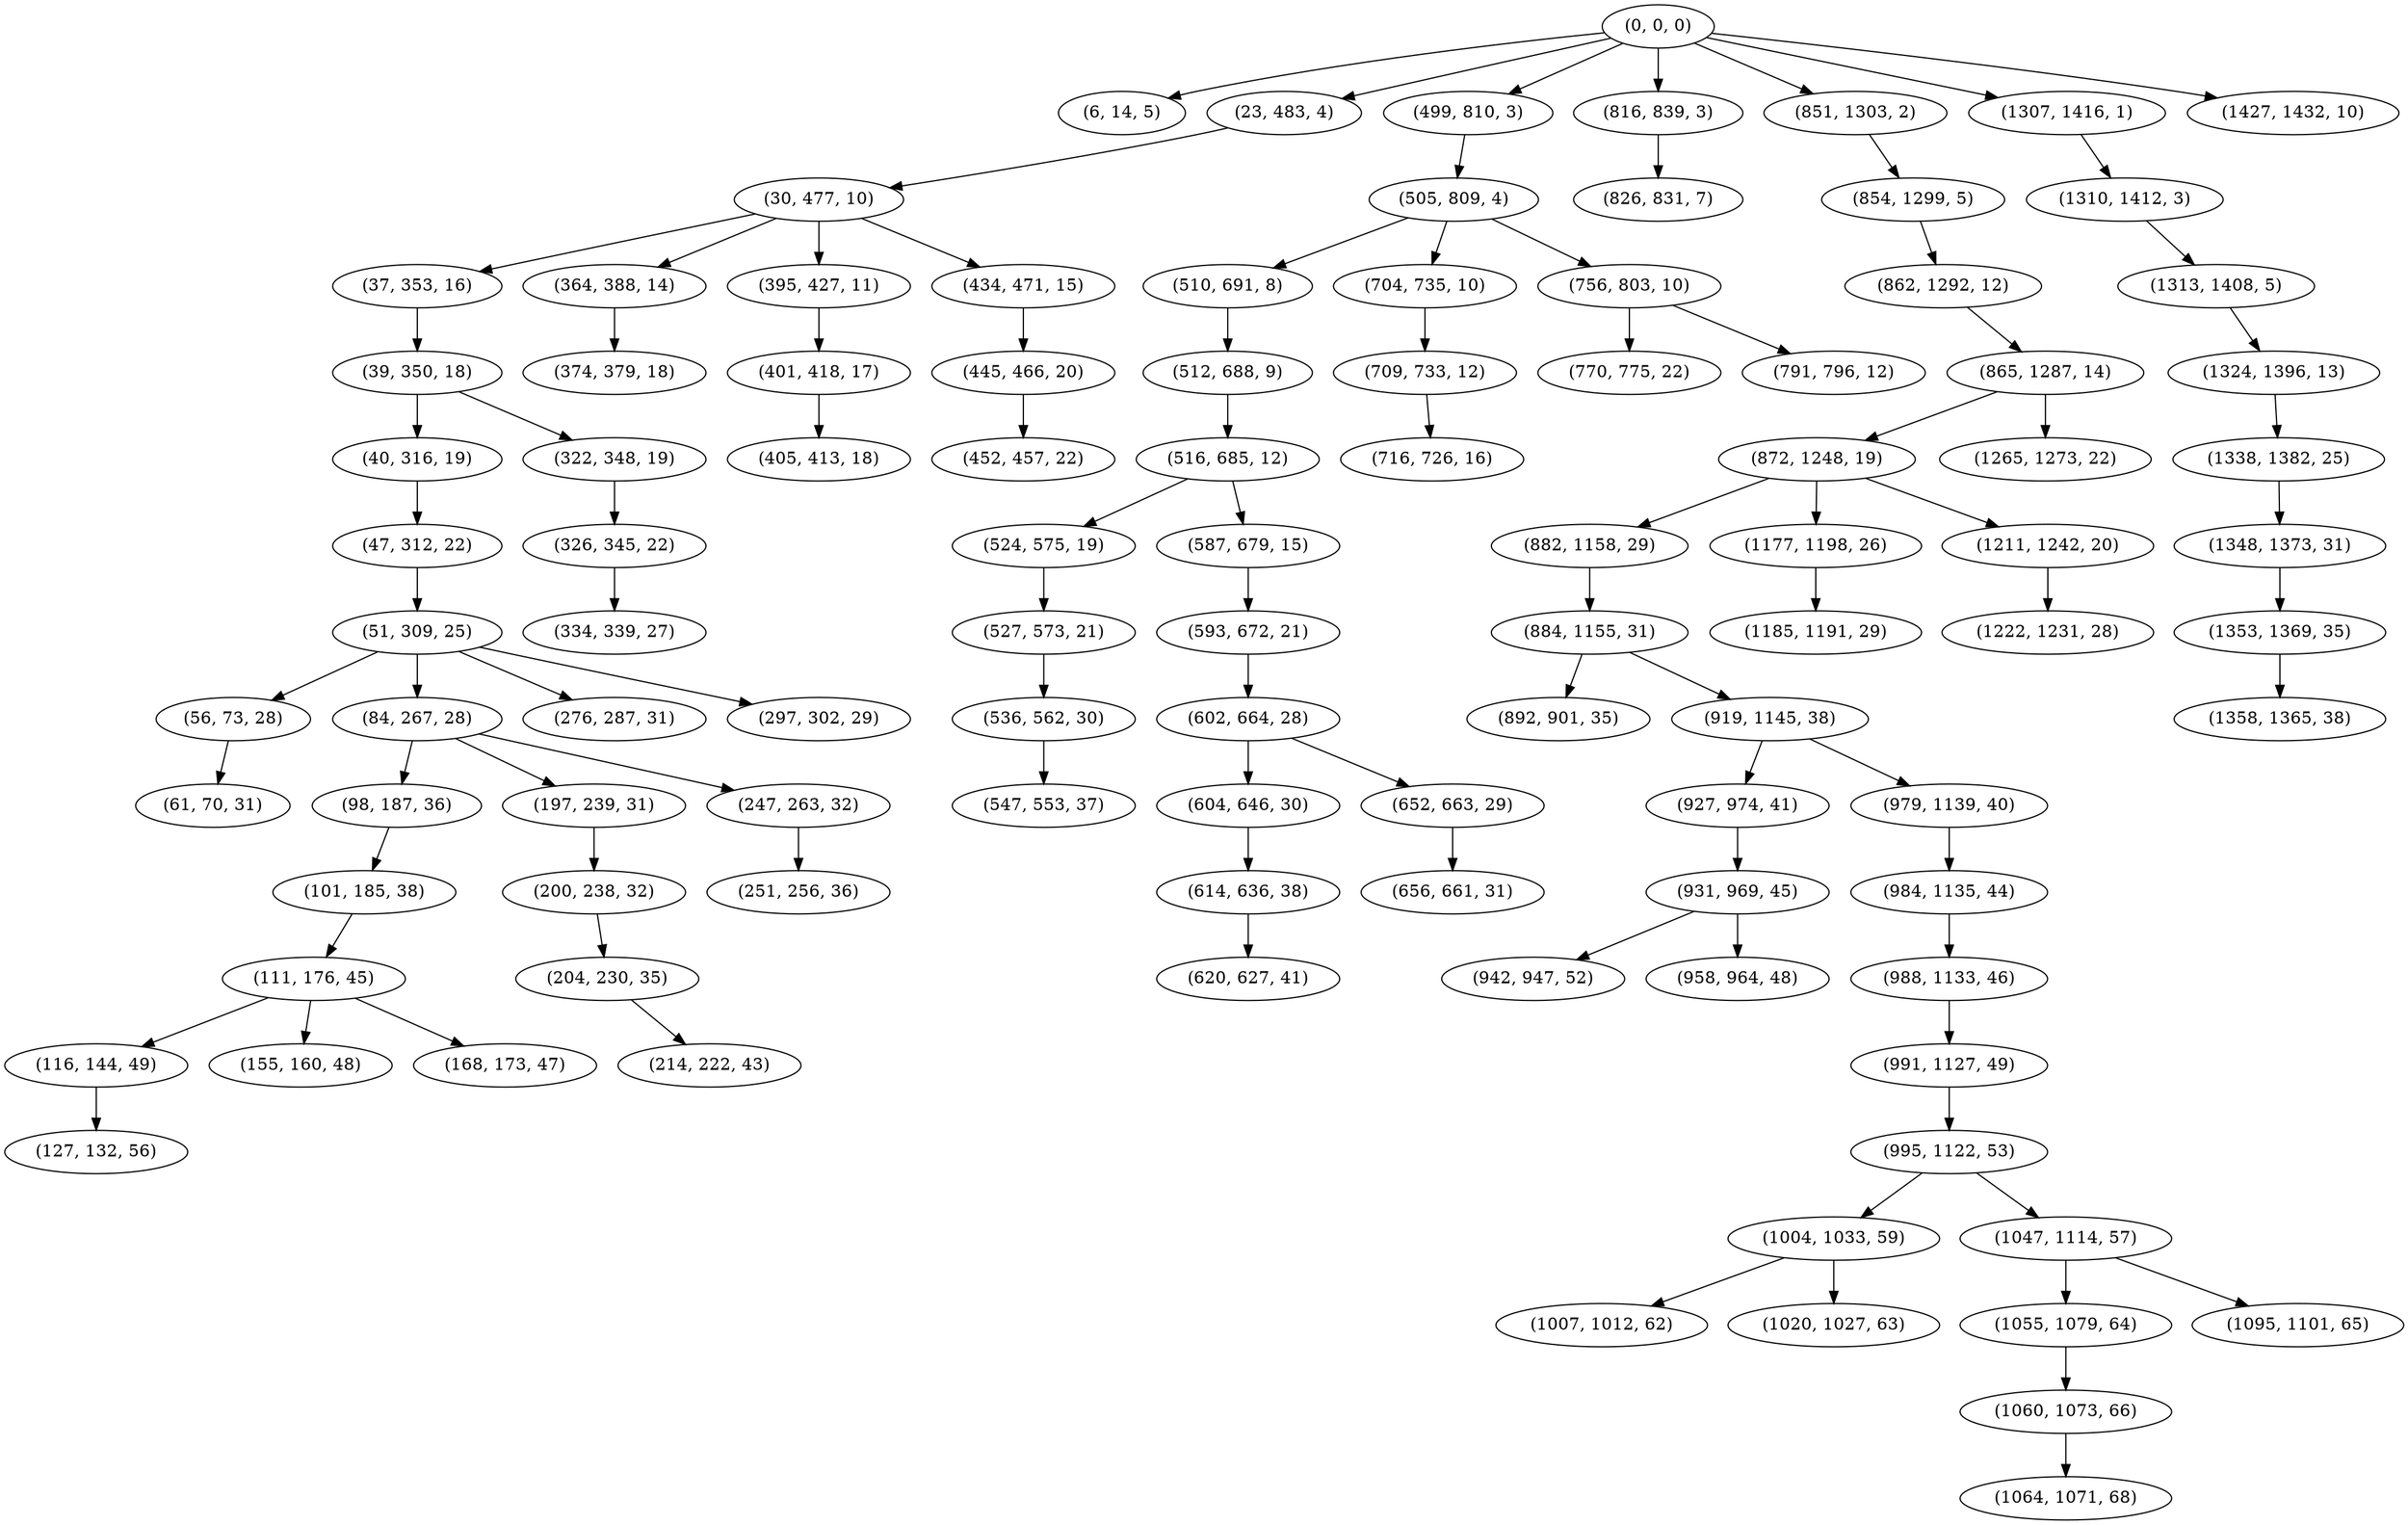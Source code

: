 digraph tree {
    "(0, 0, 0)";
    "(6, 14, 5)";
    "(23, 483, 4)";
    "(30, 477, 10)";
    "(37, 353, 16)";
    "(39, 350, 18)";
    "(40, 316, 19)";
    "(47, 312, 22)";
    "(51, 309, 25)";
    "(56, 73, 28)";
    "(61, 70, 31)";
    "(84, 267, 28)";
    "(98, 187, 36)";
    "(101, 185, 38)";
    "(111, 176, 45)";
    "(116, 144, 49)";
    "(127, 132, 56)";
    "(155, 160, 48)";
    "(168, 173, 47)";
    "(197, 239, 31)";
    "(200, 238, 32)";
    "(204, 230, 35)";
    "(214, 222, 43)";
    "(247, 263, 32)";
    "(251, 256, 36)";
    "(276, 287, 31)";
    "(297, 302, 29)";
    "(322, 348, 19)";
    "(326, 345, 22)";
    "(334, 339, 27)";
    "(364, 388, 14)";
    "(374, 379, 18)";
    "(395, 427, 11)";
    "(401, 418, 17)";
    "(405, 413, 18)";
    "(434, 471, 15)";
    "(445, 466, 20)";
    "(452, 457, 22)";
    "(499, 810, 3)";
    "(505, 809, 4)";
    "(510, 691, 8)";
    "(512, 688, 9)";
    "(516, 685, 12)";
    "(524, 575, 19)";
    "(527, 573, 21)";
    "(536, 562, 30)";
    "(547, 553, 37)";
    "(587, 679, 15)";
    "(593, 672, 21)";
    "(602, 664, 28)";
    "(604, 646, 30)";
    "(614, 636, 38)";
    "(620, 627, 41)";
    "(652, 663, 29)";
    "(656, 661, 31)";
    "(704, 735, 10)";
    "(709, 733, 12)";
    "(716, 726, 16)";
    "(756, 803, 10)";
    "(770, 775, 22)";
    "(791, 796, 12)";
    "(816, 839, 3)";
    "(826, 831, 7)";
    "(851, 1303, 2)";
    "(854, 1299, 5)";
    "(862, 1292, 12)";
    "(865, 1287, 14)";
    "(872, 1248, 19)";
    "(882, 1158, 29)";
    "(884, 1155, 31)";
    "(892, 901, 35)";
    "(919, 1145, 38)";
    "(927, 974, 41)";
    "(931, 969, 45)";
    "(942, 947, 52)";
    "(958, 964, 48)";
    "(979, 1139, 40)";
    "(984, 1135, 44)";
    "(988, 1133, 46)";
    "(991, 1127, 49)";
    "(995, 1122, 53)";
    "(1004, 1033, 59)";
    "(1007, 1012, 62)";
    "(1020, 1027, 63)";
    "(1047, 1114, 57)";
    "(1055, 1079, 64)";
    "(1060, 1073, 66)";
    "(1064, 1071, 68)";
    "(1095, 1101, 65)";
    "(1177, 1198, 26)";
    "(1185, 1191, 29)";
    "(1211, 1242, 20)";
    "(1222, 1231, 28)";
    "(1265, 1273, 22)";
    "(1307, 1416, 1)";
    "(1310, 1412, 3)";
    "(1313, 1408, 5)";
    "(1324, 1396, 13)";
    "(1338, 1382, 25)";
    "(1348, 1373, 31)";
    "(1353, 1369, 35)";
    "(1358, 1365, 38)";
    "(1427, 1432, 10)";
    "(0, 0, 0)" -> "(6, 14, 5)";
    "(0, 0, 0)" -> "(23, 483, 4)";
    "(0, 0, 0)" -> "(499, 810, 3)";
    "(0, 0, 0)" -> "(816, 839, 3)";
    "(0, 0, 0)" -> "(851, 1303, 2)";
    "(0, 0, 0)" -> "(1307, 1416, 1)";
    "(0, 0, 0)" -> "(1427, 1432, 10)";
    "(23, 483, 4)" -> "(30, 477, 10)";
    "(30, 477, 10)" -> "(37, 353, 16)";
    "(30, 477, 10)" -> "(364, 388, 14)";
    "(30, 477, 10)" -> "(395, 427, 11)";
    "(30, 477, 10)" -> "(434, 471, 15)";
    "(37, 353, 16)" -> "(39, 350, 18)";
    "(39, 350, 18)" -> "(40, 316, 19)";
    "(39, 350, 18)" -> "(322, 348, 19)";
    "(40, 316, 19)" -> "(47, 312, 22)";
    "(47, 312, 22)" -> "(51, 309, 25)";
    "(51, 309, 25)" -> "(56, 73, 28)";
    "(51, 309, 25)" -> "(84, 267, 28)";
    "(51, 309, 25)" -> "(276, 287, 31)";
    "(51, 309, 25)" -> "(297, 302, 29)";
    "(56, 73, 28)" -> "(61, 70, 31)";
    "(84, 267, 28)" -> "(98, 187, 36)";
    "(84, 267, 28)" -> "(197, 239, 31)";
    "(84, 267, 28)" -> "(247, 263, 32)";
    "(98, 187, 36)" -> "(101, 185, 38)";
    "(101, 185, 38)" -> "(111, 176, 45)";
    "(111, 176, 45)" -> "(116, 144, 49)";
    "(111, 176, 45)" -> "(155, 160, 48)";
    "(111, 176, 45)" -> "(168, 173, 47)";
    "(116, 144, 49)" -> "(127, 132, 56)";
    "(197, 239, 31)" -> "(200, 238, 32)";
    "(200, 238, 32)" -> "(204, 230, 35)";
    "(204, 230, 35)" -> "(214, 222, 43)";
    "(247, 263, 32)" -> "(251, 256, 36)";
    "(322, 348, 19)" -> "(326, 345, 22)";
    "(326, 345, 22)" -> "(334, 339, 27)";
    "(364, 388, 14)" -> "(374, 379, 18)";
    "(395, 427, 11)" -> "(401, 418, 17)";
    "(401, 418, 17)" -> "(405, 413, 18)";
    "(434, 471, 15)" -> "(445, 466, 20)";
    "(445, 466, 20)" -> "(452, 457, 22)";
    "(499, 810, 3)" -> "(505, 809, 4)";
    "(505, 809, 4)" -> "(510, 691, 8)";
    "(505, 809, 4)" -> "(704, 735, 10)";
    "(505, 809, 4)" -> "(756, 803, 10)";
    "(510, 691, 8)" -> "(512, 688, 9)";
    "(512, 688, 9)" -> "(516, 685, 12)";
    "(516, 685, 12)" -> "(524, 575, 19)";
    "(516, 685, 12)" -> "(587, 679, 15)";
    "(524, 575, 19)" -> "(527, 573, 21)";
    "(527, 573, 21)" -> "(536, 562, 30)";
    "(536, 562, 30)" -> "(547, 553, 37)";
    "(587, 679, 15)" -> "(593, 672, 21)";
    "(593, 672, 21)" -> "(602, 664, 28)";
    "(602, 664, 28)" -> "(604, 646, 30)";
    "(602, 664, 28)" -> "(652, 663, 29)";
    "(604, 646, 30)" -> "(614, 636, 38)";
    "(614, 636, 38)" -> "(620, 627, 41)";
    "(652, 663, 29)" -> "(656, 661, 31)";
    "(704, 735, 10)" -> "(709, 733, 12)";
    "(709, 733, 12)" -> "(716, 726, 16)";
    "(756, 803, 10)" -> "(770, 775, 22)";
    "(756, 803, 10)" -> "(791, 796, 12)";
    "(816, 839, 3)" -> "(826, 831, 7)";
    "(851, 1303, 2)" -> "(854, 1299, 5)";
    "(854, 1299, 5)" -> "(862, 1292, 12)";
    "(862, 1292, 12)" -> "(865, 1287, 14)";
    "(865, 1287, 14)" -> "(872, 1248, 19)";
    "(865, 1287, 14)" -> "(1265, 1273, 22)";
    "(872, 1248, 19)" -> "(882, 1158, 29)";
    "(872, 1248, 19)" -> "(1177, 1198, 26)";
    "(872, 1248, 19)" -> "(1211, 1242, 20)";
    "(882, 1158, 29)" -> "(884, 1155, 31)";
    "(884, 1155, 31)" -> "(892, 901, 35)";
    "(884, 1155, 31)" -> "(919, 1145, 38)";
    "(919, 1145, 38)" -> "(927, 974, 41)";
    "(919, 1145, 38)" -> "(979, 1139, 40)";
    "(927, 974, 41)" -> "(931, 969, 45)";
    "(931, 969, 45)" -> "(942, 947, 52)";
    "(931, 969, 45)" -> "(958, 964, 48)";
    "(979, 1139, 40)" -> "(984, 1135, 44)";
    "(984, 1135, 44)" -> "(988, 1133, 46)";
    "(988, 1133, 46)" -> "(991, 1127, 49)";
    "(991, 1127, 49)" -> "(995, 1122, 53)";
    "(995, 1122, 53)" -> "(1004, 1033, 59)";
    "(995, 1122, 53)" -> "(1047, 1114, 57)";
    "(1004, 1033, 59)" -> "(1007, 1012, 62)";
    "(1004, 1033, 59)" -> "(1020, 1027, 63)";
    "(1047, 1114, 57)" -> "(1055, 1079, 64)";
    "(1047, 1114, 57)" -> "(1095, 1101, 65)";
    "(1055, 1079, 64)" -> "(1060, 1073, 66)";
    "(1060, 1073, 66)" -> "(1064, 1071, 68)";
    "(1177, 1198, 26)" -> "(1185, 1191, 29)";
    "(1211, 1242, 20)" -> "(1222, 1231, 28)";
    "(1307, 1416, 1)" -> "(1310, 1412, 3)";
    "(1310, 1412, 3)" -> "(1313, 1408, 5)";
    "(1313, 1408, 5)" -> "(1324, 1396, 13)";
    "(1324, 1396, 13)" -> "(1338, 1382, 25)";
    "(1338, 1382, 25)" -> "(1348, 1373, 31)";
    "(1348, 1373, 31)" -> "(1353, 1369, 35)";
    "(1353, 1369, 35)" -> "(1358, 1365, 38)";
}
